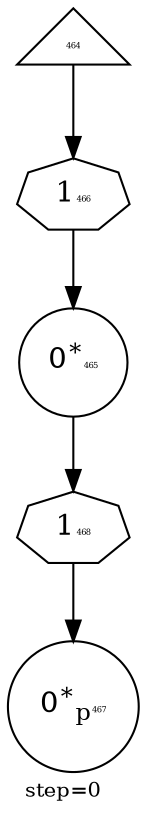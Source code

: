 digraph {
  graph  [labelloc=bottom,labeljust=left,fontsize="10",label="step=0"];
  "464" [shape=triangle,peripheries="1",label=<<FONT POINT-SIZE='4'>464</FONT>>,labelfontcolor=black,color=black];
  "465" [shape=circle,peripheries="1",label=<0<SUP>*</SUP><FONT POINT-SIZE='4'>465</FONT>>,labelfontcolor=black,color=black];
  "467" [shape=circle,peripheries="1",label=<0<SUP>*</SUP><SUB>p</SUB><FONT POINT-SIZE='4'>467</FONT>>,labelfontcolor=black,color=black];
  "466" [label=<1<FONT POINT-SIZE='4'>466</FONT>>,peripheries="1",color=black,shape=septagon];
  "464" -> "466" [color=black];
  "466" -> "465" [color=black];
  "468" [label=<1<FONT POINT-SIZE='4'>468</FONT>>,peripheries="1",color=black,shape=septagon];
  "465" -> "468" [color=black];
  "468" -> "467" [color=black];
}